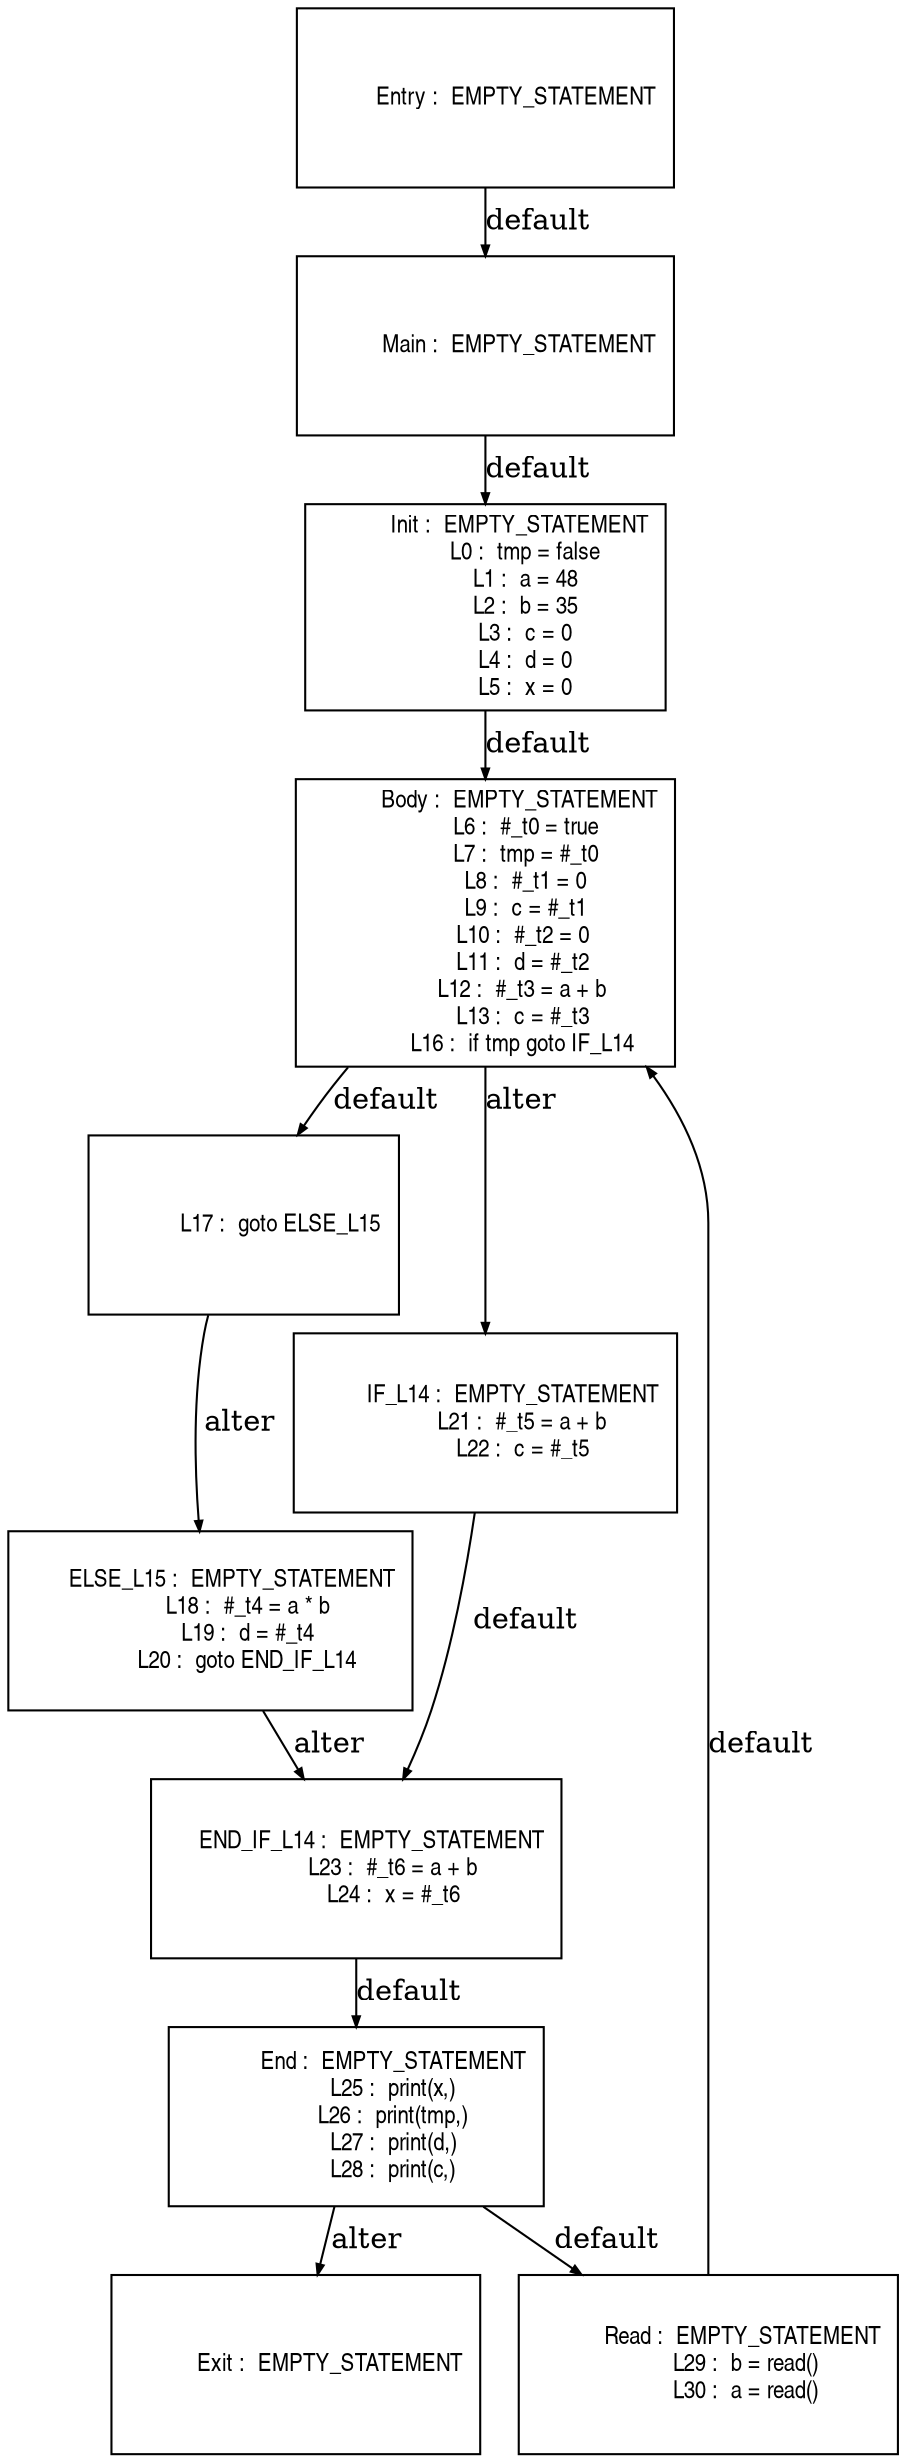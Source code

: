 digraph G {
  ranksep=.25;
  edge [arrowsize=.5]
  node [shape=rectangle, fontname="ArialNarrow",
        fontsize=12,  height=1.2];
  "           Main :  EMPTY_STATEMENT
"; "           Init :  EMPTY_STATEMENT
             L0 :  tmp = false
             L1 :  a = 48
             L2 :  b = 35
             L3 :  c = 0
             L4 :  d = 0
             L5 :  x = 0
"; "           Body :  EMPTY_STATEMENT
             L6 :  #_t0 = true
             L7 :  tmp = #_t0
             L8 :  #_t1 = 0
             L9 :  c = #_t1
            L10 :  #_t2 = 0
            L11 :  d = #_t2
            L12 :  #_t3 = a + b
            L13 :  c = #_t3
            L16 :  if tmp goto IF_L14
"; "            L17 :  goto ELSE_L15
"; "       ELSE_L15 :  EMPTY_STATEMENT
            L18 :  #_t4 = a * b
            L19 :  d = #_t4
            L20 :  goto END_IF_L14
"; "         IF_L14 :  EMPTY_STATEMENT
            L21 :  #_t5 = a + b
            L22 :  c = #_t5
"; "     END_IF_L14 :  EMPTY_STATEMENT
            L23 :  #_t6 = a + b
            L24 :  x = #_t6
"; "          Entry :  EMPTY_STATEMENT
"; "            End :  EMPTY_STATEMENT
            L25 :  print(x,)
            L26 :  print(tmp,)
            L27 :  print(d,)
            L28 :  print(c,)
"; "           Exit :  EMPTY_STATEMENT
"; "           Read :  EMPTY_STATEMENT
            L29 :  b = read()
            L30 :  a = read()
"; 
  "           Main :  EMPTY_STATEMENT
" -> "           Init :  EMPTY_STATEMENT
             L0 :  tmp = false
             L1 :  a = 48
             L2 :  b = 35
             L3 :  c = 0
             L4 :  d = 0
             L5 :  x = 0
"  [label="default"];
  "           Init :  EMPTY_STATEMENT
             L0 :  tmp = false
             L1 :  a = 48
             L2 :  b = 35
             L3 :  c = 0
             L4 :  d = 0
             L5 :  x = 0
" -> "           Body :  EMPTY_STATEMENT
             L6 :  #_t0 = true
             L7 :  tmp = #_t0
             L8 :  #_t1 = 0
             L9 :  c = #_t1
            L10 :  #_t2 = 0
            L11 :  d = #_t2
            L12 :  #_t3 = a + b
            L13 :  c = #_t3
            L16 :  if tmp goto IF_L14
"  [label="default"];
  "           Body :  EMPTY_STATEMENT
             L6 :  #_t0 = true
             L7 :  tmp = #_t0
             L8 :  #_t1 = 0
             L9 :  c = #_t1
            L10 :  #_t2 = 0
            L11 :  d = #_t2
            L12 :  #_t3 = a + b
            L13 :  c = #_t3
            L16 :  if tmp goto IF_L14
" -> "            L17 :  goto ELSE_L15
"  [label="default"];
  "           Body :  EMPTY_STATEMENT
             L6 :  #_t0 = true
             L7 :  tmp = #_t0
             L8 :  #_t1 = 0
             L9 :  c = #_t1
            L10 :  #_t2 = 0
            L11 :  d = #_t2
            L12 :  #_t3 = a + b
            L13 :  c = #_t3
            L16 :  if tmp goto IF_L14
" -> "         IF_L14 :  EMPTY_STATEMENT
            L21 :  #_t5 = a + b
            L22 :  c = #_t5
"  [label="alter"];
  "            L17 :  goto ELSE_L15
" -> "       ELSE_L15 :  EMPTY_STATEMENT
            L18 :  #_t4 = a * b
            L19 :  d = #_t4
            L20 :  goto END_IF_L14
"  [label="alter"];
  "       ELSE_L15 :  EMPTY_STATEMENT
            L18 :  #_t4 = a * b
            L19 :  d = #_t4
            L20 :  goto END_IF_L14
" -> "     END_IF_L14 :  EMPTY_STATEMENT
            L23 :  #_t6 = a + b
            L24 :  x = #_t6
"  [label="alter"];
  "         IF_L14 :  EMPTY_STATEMENT
            L21 :  #_t5 = a + b
            L22 :  c = #_t5
" -> "     END_IF_L14 :  EMPTY_STATEMENT
            L23 :  #_t6 = a + b
            L24 :  x = #_t6
"  [label="default"];
  "     END_IF_L14 :  EMPTY_STATEMENT
            L23 :  #_t6 = a + b
            L24 :  x = #_t6
" -> "            End :  EMPTY_STATEMENT
            L25 :  print(x,)
            L26 :  print(tmp,)
            L27 :  print(d,)
            L28 :  print(c,)
"  [label="default"];
  "          Entry :  EMPTY_STATEMENT
" -> "           Main :  EMPTY_STATEMENT
"  [label="default"];
  "            End :  EMPTY_STATEMENT
            L25 :  print(x,)
            L26 :  print(tmp,)
            L27 :  print(d,)
            L28 :  print(c,)
" -> "           Read :  EMPTY_STATEMENT
            L29 :  b = read()
            L30 :  a = read()
"  [label="default"];
  "            End :  EMPTY_STATEMENT
            L25 :  print(x,)
            L26 :  print(tmp,)
            L27 :  print(d,)
            L28 :  print(c,)
" -> "           Exit :  EMPTY_STATEMENT
"  [label="alter"];
  "           Read :  EMPTY_STATEMENT
            L29 :  b = read()
            L30 :  a = read()
" -> "           Body :  EMPTY_STATEMENT
             L6 :  #_t0 = true
             L7 :  tmp = #_t0
             L8 :  #_t1 = 0
             L9 :  c = #_t1
            L10 :  #_t2 = 0
            L11 :  d = #_t2
            L12 :  #_t3 = a + b
            L13 :  c = #_t3
            L16 :  if tmp goto IF_L14
"  [label="default"];
}

